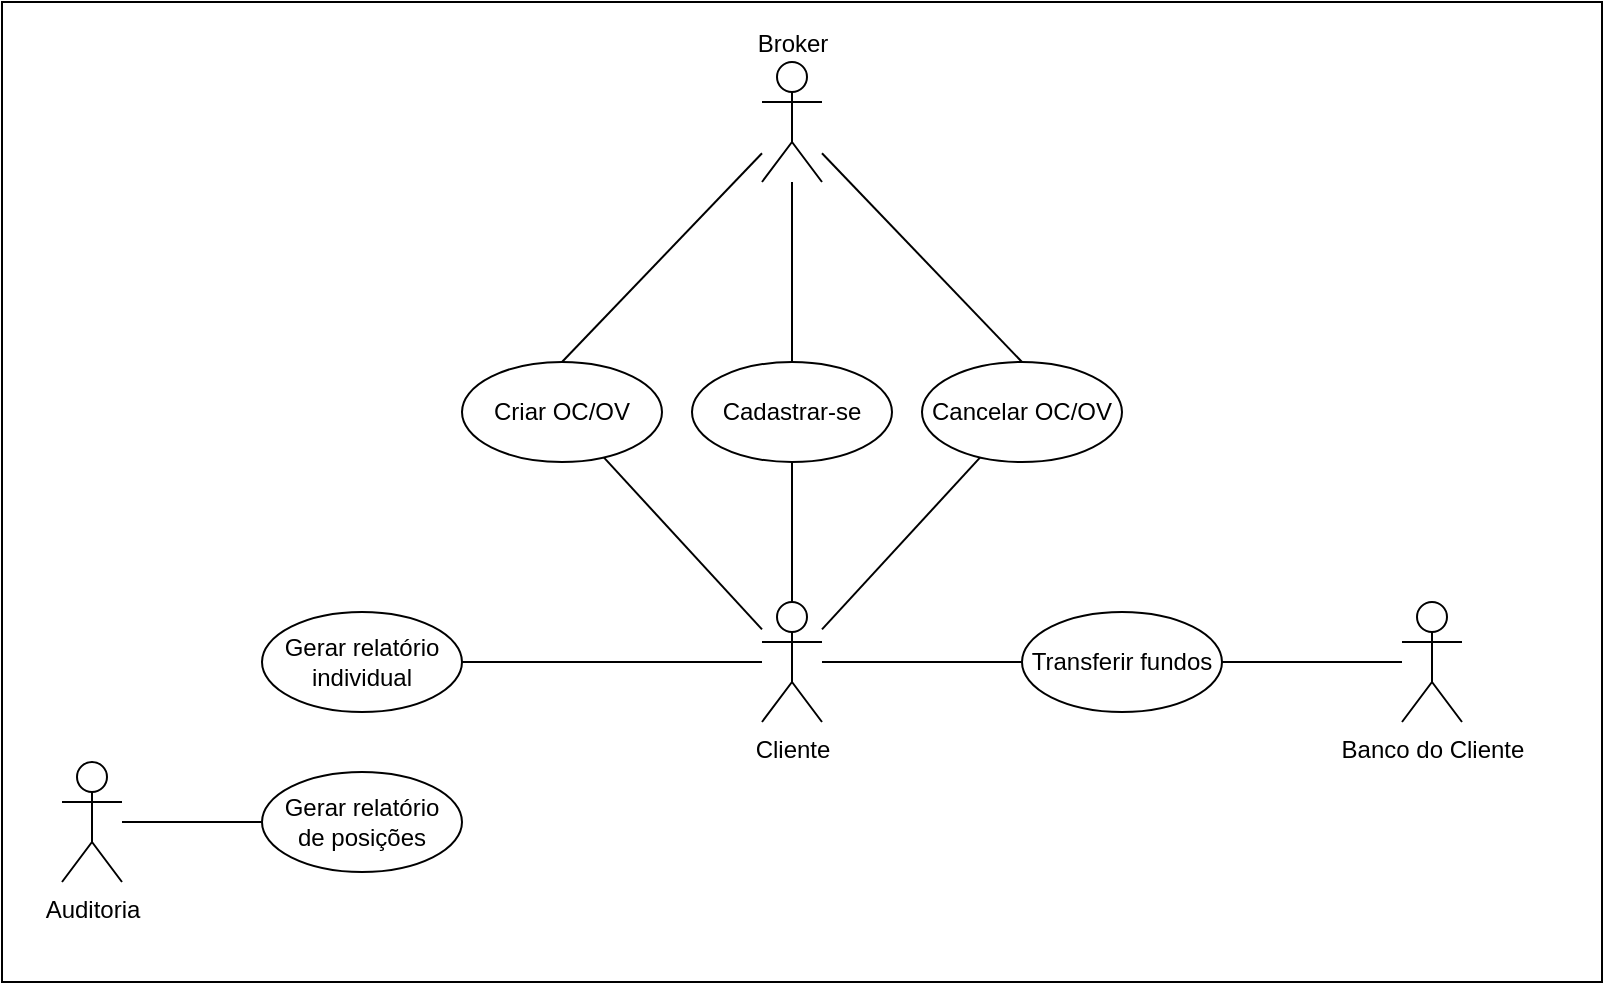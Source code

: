 <mxfile version="17.4.0" type="github">
  <diagram id="c8TGdQec6tF7wrgIHofe" name="Page-1">
    <mxGraphModel dx="1422" dy="737" grid="1" gridSize="10" guides="1" tooltips="1" connect="1" arrows="1" fold="1" page="1" pageScale="1" pageWidth="827" pageHeight="1169" math="0" shadow="0">
      <root>
        <mxCell id="0" />
        <mxCell id="1Xpu1dgELsKO12MA5Rzt-1" value="Background" style="locked=1;" parent="0" />
        <mxCell id="1Xpu1dgELsKO12MA5Rzt-3" value="" style="rounded=0;whiteSpace=wrap;html=1;connectable=0;allowArrows=0;" vertex="1" parent="1Xpu1dgELsKO12MA5Rzt-1">
          <mxGeometry x="10" y="20" width="800" height="490" as="geometry" />
        </mxCell>
        <mxCell id="1" value="CasosDeUso" style="" parent="0" />
        <mxCell id="ArzWBIrQ2WOgxDdFeZIo-14" style="rounded=0;orthogonalLoop=1;jettySize=auto;html=1;endArrow=none;endFill=0;" parent="1" source="ArzWBIrQ2WOgxDdFeZIo-2" target="ArzWBIrQ2WOgxDdFeZIo-6" edge="1">
          <mxGeometry relative="1" as="geometry" />
        </mxCell>
        <mxCell id="ArzWBIrQ2WOgxDdFeZIo-16" style="edgeStyle=none;rounded=0;orthogonalLoop=1;jettySize=auto;html=1;endArrow=none;endFill=0;" parent="1" source="ArzWBIrQ2WOgxDdFeZIo-2" target="ArzWBIrQ2WOgxDdFeZIo-8" edge="1">
          <mxGeometry relative="1" as="geometry" />
        </mxCell>
        <mxCell id="ArzWBIrQ2WOgxDdFeZIo-17" style="edgeStyle=none;rounded=0;orthogonalLoop=1;jettySize=auto;html=1;endArrow=none;endFill=0;" parent="1" source="ArzWBIrQ2WOgxDdFeZIo-2" target="ArzWBIrQ2WOgxDdFeZIo-9" edge="1">
          <mxGeometry relative="1" as="geometry" />
        </mxCell>
        <mxCell id="ArzWBIrQ2WOgxDdFeZIo-19" style="edgeStyle=none;rounded=0;orthogonalLoop=1;jettySize=auto;html=1;endArrow=none;endFill=0;" parent="1" source="ArzWBIrQ2WOgxDdFeZIo-2" target="ArzWBIrQ2WOgxDdFeZIo-13" edge="1">
          <mxGeometry relative="1" as="geometry" />
        </mxCell>
        <mxCell id="ArzWBIrQ2WOgxDdFeZIo-2" value="Cliente" style="shape=umlActor;verticalLabelPosition=bottom;verticalAlign=top;html=1;outlineConnect=0;" parent="1" vertex="1">
          <mxGeometry x="390" y="320" width="30" height="60" as="geometry" />
        </mxCell>
        <mxCell id="ArzWBIrQ2WOgxDdFeZIo-21" style="edgeStyle=none;rounded=0;orthogonalLoop=1;jettySize=auto;html=1;endArrow=none;endFill=0;entryX=0.5;entryY=0;entryDx=0;entryDy=0;" parent="1" source="ArzWBIrQ2WOgxDdFeZIo-3" target="ArzWBIrQ2WOgxDdFeZIo-8" edge="1">
          <mxGeometry relative="1" as="geometry" />
        </mxCell>
        <mxCell id="ArzWBIrQ2WOgxDdFeZIo-23" style="edgeStyle=none;rounded=0;orthogonalLoop=1;jettySize=auto;html=1;entryX=0.5;entryY=0;entryDx=0;entryDy=0;endArrow=none;endFill=0;" parent="1" source="ArzWBIrQ2WOgxDdFeZIo-3" target="ArzWBIrQ2WOgxDdFeZIo-9" edge="1">
          <mxGeometry relative="1" as="geometry" />
        </mxCell>
        <mxCell id="ArzWBIrQ2WOgxDdFeZIo-27" style="edgeStyle=none;rounded=0;orthogonalLoop=1;jettySize=auto;html=1;endArrow=none;endFill=0;" parent="1" source="ArzWBIrQ2WOgxDdFeZIo-3" target="ArzWBIrQ2WOgxDdFeZIo-6" edge="1">
          <mxGeometry relative="1" as="geometry" />
        </mxCell>
        <mxCell id="ArzWBIrQ2WOgxDdFeZIo-3" value="Broker" style="shape=umlActor;verticalLabelPosition=top;verticalAlign=bottom;html=1;outlineConnect=0;labelPosition=center;align=center;" parent="1" vertex="1">
          <mxGeometry x="390" y="50" width="30" height="60" as="geometry" />
        </mxCell>
        <mxCell id="ArzWBIrQ2WOgxDdFeZIo-20" style="edgeStyle=none;rounded=0;orthogonalLoop=1;jettySize=auto;html=1;endArrow=none;endFill=0;" parent="1" source="ArzWBIrQ2WOgxDdFeZIo-4" target="ArzWBIrQ2WOgxDdFeZIo-13" edge="1">
          <mxGeometry relative="1" as="geometry" />
        </mxCell>
        <mxCell id="ArzWBIrQ2WOgxDdFeZIo-4" value="Banco do Cliente" style="shape=umlActor;verticalLabelPosition=bottom;verticalAlign=top;html=1;outlineConnect=0;" parent="1" vertex="1">
          <mxGeometry x="710" y="320" width="30" height="60" as="geometry" />
        </mxCell>
        <mxCell id="ArzWBIrQ2WOgxDdFeZIo-6" value="Cadastrar-se" style="ellipse;whiteSpace=wrap;html=1;" parent="1" vertex="1">
          <mxGeometry x="355" y="200" width="100" height="50" as="geometry" />
        </mxCell>
        <mxCell id="ArzWBIrQ2WOgxDdFeZIo-8" value="Cancelar OC/OV" style="ellipse;whiteSpace=wrap;html=1;" parent="1" vertex="1">
          <mxGeometry x="470" y="200" width="100" height="50" as="geometry" />
        </mxCell>
        <mxCell id="ArzWBIrQ2WOgxDdFeZIo-9" value="Criar OC/OV" style="ellipse;whiteSpace=wrap;html=1;" parent="1" vertex="1">
          <mxGeometry x="240" y="200" width="100" height="50" as="geometry" />
        </mxCell>
        <mxCell id="ArzWBIrQ2WOgxDdFeZIo-28" style="edgeStyle=none;rounded=0;orthogonalLoop=1;jettySize=auto;html=1;endArrow=none;endFill=0;" parent="1" source="ArzWBIrQ2WOgxDdFeZIo-11" target="ArzWBIrQ2WOgxDdFeZIo-2" edge="1">
          <mxGeometry relative="1" as="geometry" />
        </mxCell>
        <mxCell id="ArzWBIrQ2WOgxDdFeZIo-11" value="Gerar relatório individual" style="ellipse;whiteSpace=wrap;html=1;" parent="1" vertex="1">
          <mxGeometry x="140" y="325" width="100" height="50" as="geometry" />
        </mxCell>
        <mxCell id="ArzWBIrQ2WOgxDdFeZIo-13" value="Transferir fundos" style="ellipse;whiteSpace=wrap;html=1;" parent="1" vertex="1">
          <mxGeometry x="520" y="325" width="100" height="50" as="geometry" />
        </mxCell>
        <mxCell id="ArzWBIrQ2WOgxDdFeZIo-29" value="Gerar relatório &lt;br&gt;de posições" style="ellipse;whiteSpace=wrap;html=1;" parent="1" vertex="1">
          <mxGeometry x="140" y="405" width="100" height="50" as="geometry" />
        </mxCell>
        <mxCell id="ArzWBIrQ2WOgxDdFeZIo-31" style="edgeStyle=none;rounded=0;orthogonalLoop=1;jettySize=auto;html=1;endArrow=none;endFill=0;" parent="1" source="ArzWBIrQ2WOgxDdFeZIo-30" target="ArzWBIrQ2WOgxDdFeZIo-29" edge="1">
          <mxGeometry relative="1" as="geometry" />
        </mxCell>
        <mxCell id="ArzWBIrQ2WOgxDdFeZIo-30" value="Auditoria" style="shape=umlActor;verticalLabelPosition=bottom;verticalAlign=top;html=1;outlineConnect=0;" parent="1" vertex="1">
          <mxGeometry x="40" y="400" width="30" height="60" as="geometry" />
        </mxCell>
      </root>
    </mxGraphModel>
  </diagram>
</mxfile>
